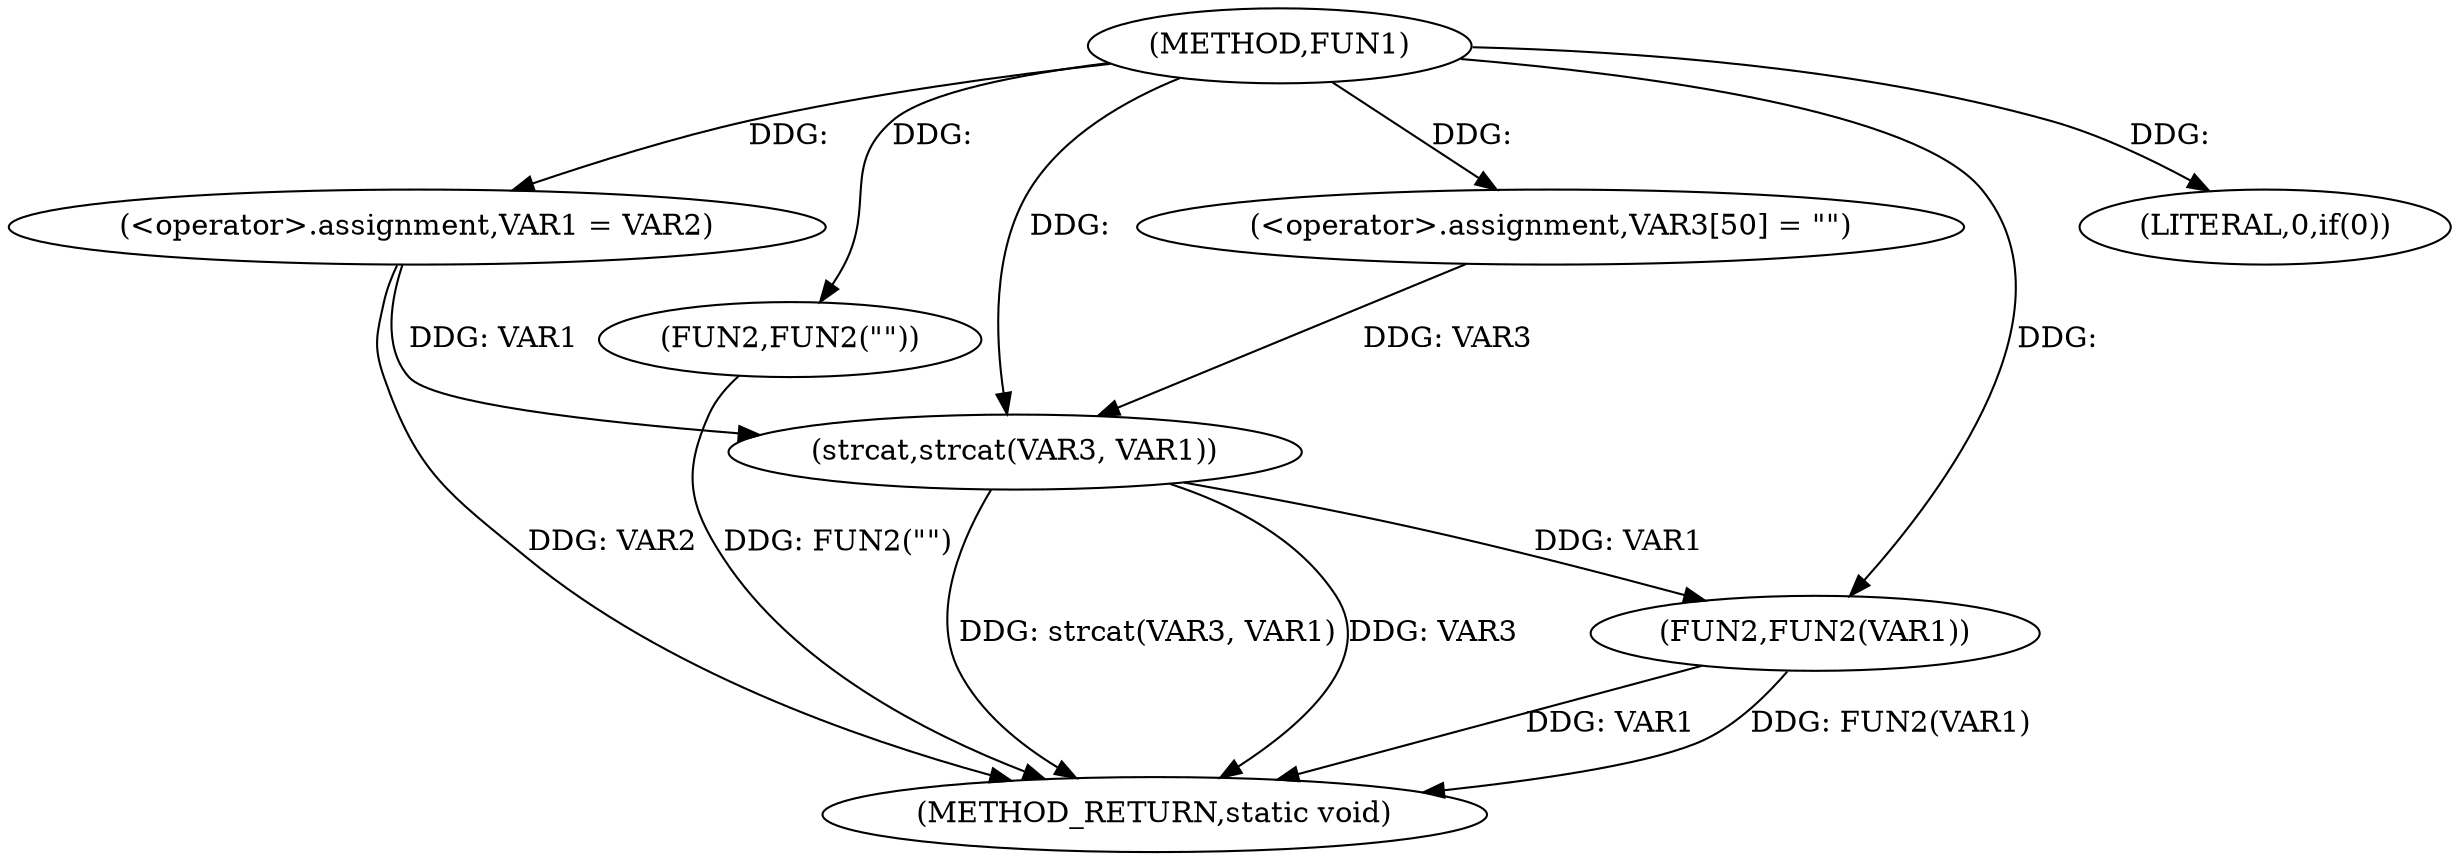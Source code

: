 digraph FUN1 {  
"1000100" [label = "(METHOD,FUN1)" ]
"1000124" [label = "(METHOD_RETURN,static void)" ]
"1000104" [label = "(<operator>.assignment,VAR1 = VAR2)" ]
"1000108" [label = "(LITERAL,0,if(0))" ]
"1000110" [label = "(FUN2,FUN2(\"\"))" ]
"1000116" [label = "(<operator>.assignment,VAR3[50] = \"\")" ]
"1000119" [label = "(strcat,strcat(VAR3, VAR1))" ]
"1000122" [label = "(FUN2,FUN2(VAR1))" ]
  "1000122" -> "1000124"  [ label = "DDG: VAR1"] 
  "1000122" -> "1000124"  [ label = "DDG: FUN2(VAR1)"] 
  "1000119" -> "1000124"  [ label = "DDG: strcat(VAR3, VAR1)"] 
  "1000104" -> "1000124"  [ label = "DDG: VAR2"] 
  "1000110" -> "1000124"  [ label = "DDG: FUN2(\"\")"] 
  "1000119" -> "1000124"  [ label = "DDG: VAR3"] 
  "1000100" -> "1000104"  [ label = "DDG: "] 
  "1000100" -> "1000108"  [ label = "DDG: "] 
  "1000100" -> "1000110"  [ label = "DDG: "] 
  "1000100" -> "1000116"  [ label = "DDG: "] 
  "1000116" -> "1000119"  [ label = "DDG: VAR3"] 
  "1000100" -> "1000119"  [ label = "DDG: "] 
  "1000104" -> "1000119"  [ label = "DDG: VAR1"] 
  "1000119" -> "1000122"  [ label = "DDG: VAR1"] 
  "1000100" -> "1000122"  [ label = "DDG: "] 
}
